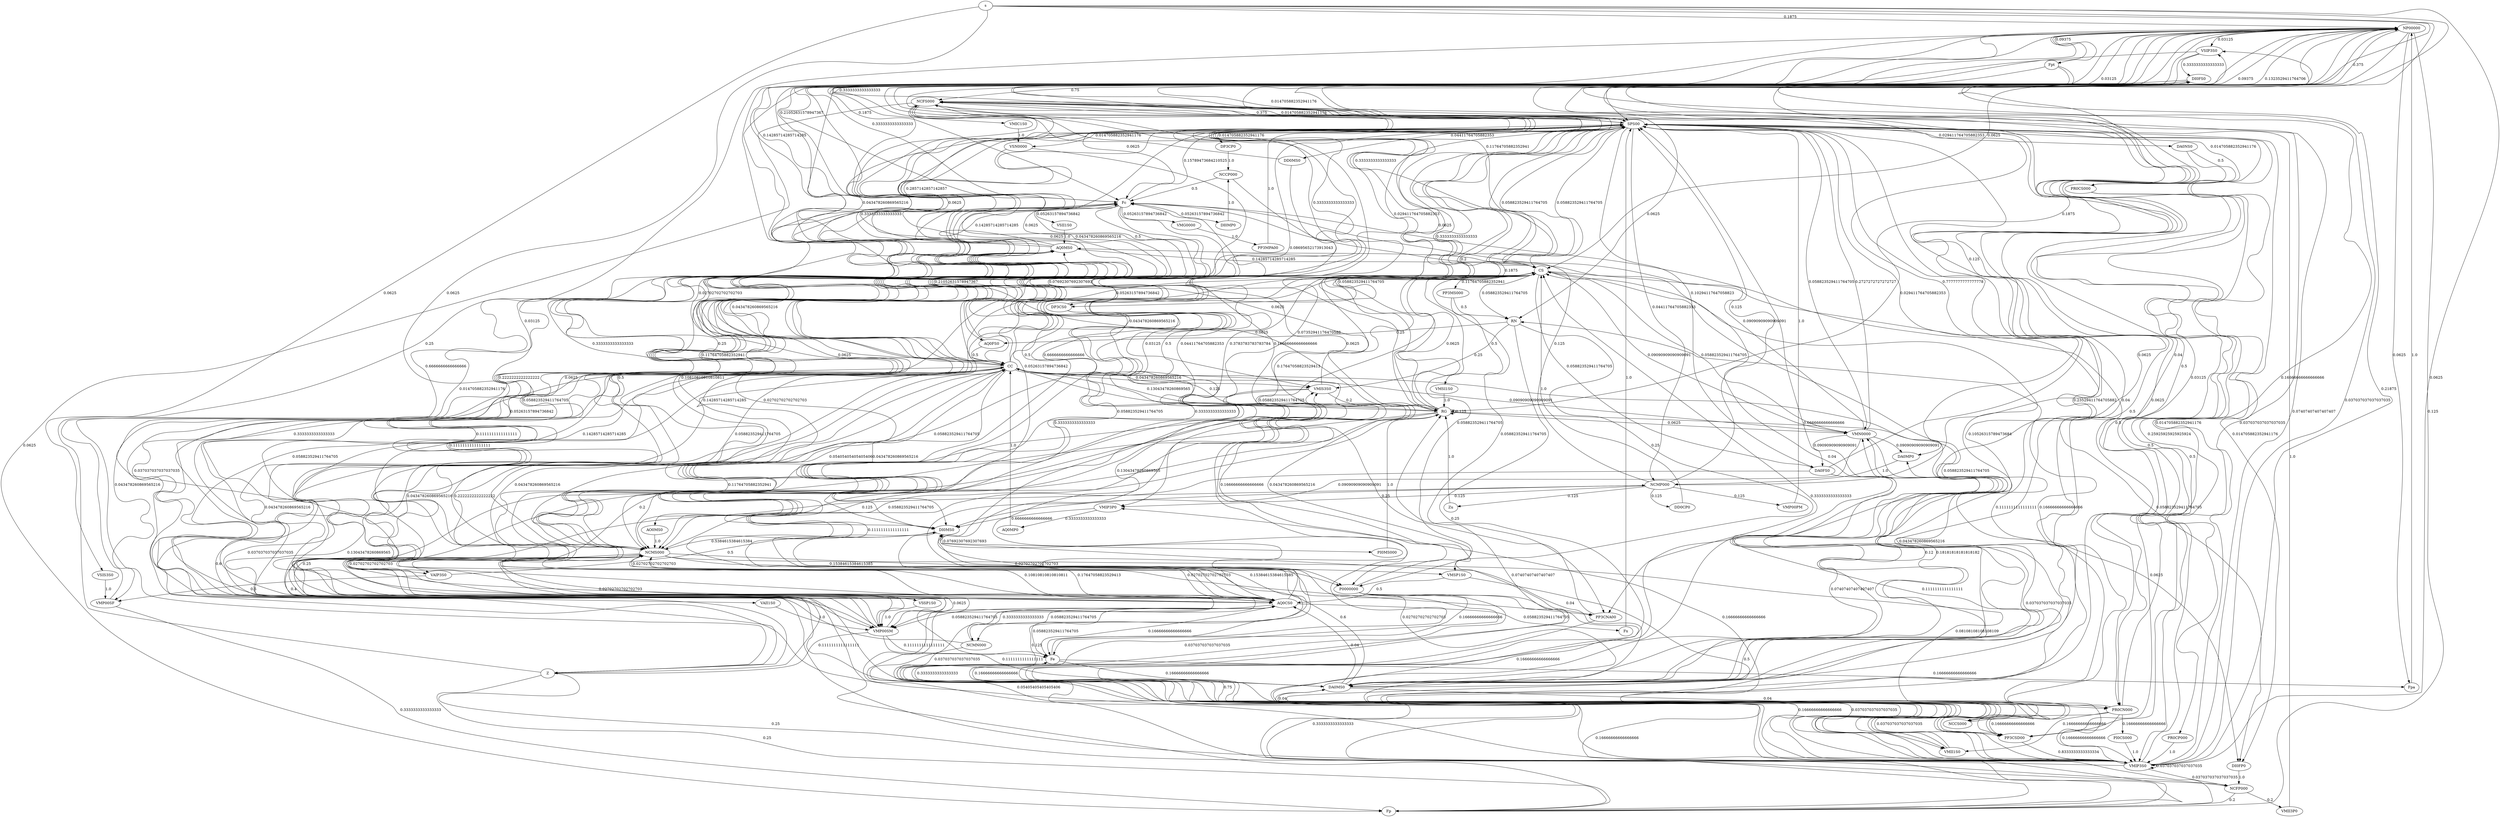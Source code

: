 digraph  {
NP00000;
<s>;
VSIP3S0;
DI0FS0;
NCFS000;
SPS00;
DA0MS0;
NCMS000;
AQ0MS0;
VMP00SM;
Fp;
VAIP3S0;
VMP00SF;
DA0FS0;
VSIS3S0;
AQ0CS0;
RN;
AQ0FS0;
Z;
DP3CS0;
AO0MS0;
CC;
VMIP3S0;
CS;
VSSP1S0;
DI0MS0;
Fc;
VSN0000;
PR0CN000;
VMN0000;
NCMN000;
PI0CS000;
NCFP000;
DD0MS0;
NCCS000;
Fpa;
Fpt;
PR0CP000;
PP3CSD00;
RG;
VMIC1S0;
DI0FP0;
PP3CNA00;
Fe;
P0000000;
PR0CS000;
DA0MP0;
NCMP000;
DA0NS0;
VMIP3P0;
VMIS3S0;
VMII1S0;
PI0MS000;
Zu;
VMSP1S0;
Fx;
PP3MS000;
VMSI1S0;
VAII1S0;
DP3CP0;
NCCP000;
VMG0000;
PP3MPA00;
DD0CP0;
VMP00PM;
DI0MP0;
AQ0MP0;
VSII1S0;
VMII3P0;
NP00000 -> VSIP3S0  [key=0, weight="0.03125", label="0.03125"];
NP00000 -> Fp  [key=0, weight="0.125", label="0.125"];
NP00000 -> SPS00  [key=0, weight="0.09375", label="0.09375"];
NP00000 -> VMIP3S0  [key=0, weight="0.21875", label="0.21875"];
NP00000 -> Fc  [key=0, weight="0.1875", label="0.1875"];
NP00000 -> Fpa  [key=0, weight="0.0625", label="0.0625"];
NP00000 -> Fpt  [key=0, weight="0.09375", label="0.09375"];
NP00000 -> VMIC1S0  [key=0, weight="0.03125", label="0.03125"];
NP00000 -> CC  [key=0, weight="0.0625", label="0.0625"];
NP00000 -> PP3CSD00  [key=0, weight="0.03125", label="0.03125"];
NP00000 -> VAII1S0  [key=0, weight="0.03125", label="0.03125"];
NP00000 -> Fe  [key=0, weight="0.03125", label="0.03125"];
<s> -> NP00000  [key=0, weight="0.1875", label="0.1875"];
<s> -> VAIP3S0  [key=0, weight="0.0625", label="0.0625"];
<s> -> VSIS3S0  [key=0, weight="0.0625", label="0.0625"];
<s> -> SPS00  [key=0, weight="0.375", label="0.375"];
<s> -> VMIP3S0  [key=0, weight="0.0625", label="0.0625"];
<s> -> CS  [key=0, weight="0.0625", label="0.0625"];
<s> -> RG  [key=0, weight="0.1875", label="0.1875"];
VSIP3S0 -> DI0FS0  [key=0, weight="0.3333333333333333", label="0.3333333333333333"];
VSIP3S0 -> RG  [key=0, weight="0.3333333333333333", label="0.3333333333333333"];
VSIP3S0 -> VMP00SM  [key=0, weight="0.3333333333333333", label="0.3333333333333333"];
DI0FS0 -> NCFS000  [key=0, weight="0.75", label="0.75"];
DI0FS0 -> AQ0CS0  [key=0, weight="0.25", label="0.25"];
NCFS000 -> SPS00  [key=0, weight="0.375", label="0.375"];
NCFS000 -> RN  [key=0, weight="0.0625", label="0.0625"];
NCFS000 -> PR0CN000  [key=0, weight="0.0625", label="0.0625"];
NCFS000 -> AQ0CS0  [key=0, weight="0.0625", label="0.0625"];
NCFS000 -> Fe  [key=0, weight="0.0625", label="0.0625"];
NCFS000 -> PP3CNA00  [key=0, weight="0.0625", label="0.0625"];
NCFS000 -> P0000000  [key=0, weight="0.0625", label="0.0625"];
NCFS000 -> Fp  [key=0, weight="0.0625", label="0.0625"];
NCFS000 -> Fc  [key=0, weight="0.0625", label="0.0625"];
NCFS000 -> AQ0FS0  [key=0, weight="0.0625", label="0.0625"];
NCFS000 -> CC  [key=0, weight="0.0625", label="0.0625"];
SPS00 -> DA0MS0  [key=0, weight="0.23529411764705882", label="0.23529411764705882"];
SPS00 -> DA0FS0  [key=0, weight="0.10294117647058823", label="0.10294117647058823"];
SPS00 -> NP00000  [key=0, weight="0.1323529411764706", label="0.1323529411764706"];
SPS00 -> NCFS000  [key=0, weight="0.014705882352941176", label="0.014705882352941176"];
SPS00 -> Z  [key=0, weight="0.014705882352941176", label="0.014705882352941176"];
SPS00 -> DP3CS0  [key=0, weight="0.029411764705882353", label="0.029411764705882353"];
SPS00 -> CS  [key=0, weight="0.058823529411764705", label="0.058823529411764705"];
SPS00 -> DI0MS0  [key=0, weight="0.07352941176470588", label="0.07352941176470588"];
SPS00 -> VSN0000  [key=0, weight="0.014705882352941176", label="0.014705882352941176"];
SPS00 -> DD0MS0  [key=0, weight="0.04411764705882353", label="0.04411764705882353"];
SPS00 -> PR0CP000  [key=0, weight="0.014705882352941176", label="0.014705882352941176"];
SPS00 -> DI0FP0  [key=0, weight="0.014705882352941176", label="0.014705882352941176"];
SPS00 -> PR0CS000  [key=0, weight="0.014705882352941176", label="0.014705882352941176"];
SPS00 -> DA0NS0  [key=0, weight="0.029411764705882353", label="0.029411764705882353"];
SPS00 -> NCMP000  [key=0, weight="0.04411764705882353", label="0.04411764705882353"];
SPS00 -> VMN0000  [key=0, weight="0.058823529411764705", label="0.058823529411764705"];
SPS00 -> DP3CP0  [key=0, weight="0.014705882352941176", label="0.014705882352941176"];
SPS00 -> DA0MP0  [key=0, weight="0.029411764705882353", label="0.029411764705882353"];
SPS00 -> DI0FS0  [key=0, weight="0.014705882352941176", label="0.014705882352941176"];
SPS00 -> NCMS000  [key=0, weight="0.04411764705882353", label="0.04411764705882353"];
DA0MS0 -> NCMS000  [key=0, weight="0.6", label="0.6"];
DA0MS0 -> AQ0MS0  [key=0, weight="0.04", label="0.04"];
DA0MS0 -> NP00000  [key=0, weight="0.04", label="0.04"];
DA0MS0 -> PR0CN000  [key=0, weight="0.04", label="0.04"];
DA0MS0 -> AQ0CS0  [key=0, weight="0.04", label="0.04"];
DA0MS0 -> VMN0000  [key=0, weight="0.12", label="0.12"];
DA0MS0 -> SPS00  [key=0, weight="0.04", label="0.04"];
DA0MS0 -> DI0MS0  [key=0, weight="0.04", label="0.04"];
DA0MS0 -> NCCS000  [key=0, weight="0.04", label="0.04"];
NCMS000 -> AQ0MS0  [key=0, weight="0.02702702702702703", label="0.02702702702702703"];
NCMS000 -> SPS00  [key=0, weight="0.3783783783783784", label="0.3783783783783784"];
NCMS000 -> DA0MS0  [key=0, weight="0.02702702702702703", label="0.02702702702702703"];
NCMS000 -> VMP00SM  [key=0, weight="0.02702702702702703", label="0.02702702702702703"];
NCMS000 -> AQ0CS0  [key=0, weight="0.10810810810810811", label="0.10810810810810811"];
NCMS000 -> PR0CN000  [key=0, weight="0.08108108108108109", label="0.08108108108108109"];
NCMS000 -> CC  [key=0, weight="0.05405405405405406", label="0.05405405405405406"];
NCMS000 -> PP3CNA00  [key=0, weight="0.02702702702702703", label="0.02702702702702703"];
NCMS000 -> Fc  [key=0, weight="0.10810810810810811", label="0.10810810810810811"];
NCMS000 -> P0000000  [key=0, weight="0.02702702702702703", label="0.02702702702702703"];
NCMS000 -> VAIP3S0  [key=0, weight="0.02702702702702703", label="0.02702702702702703"];
NCMS000 -> VMSP1S0  [key=0, weight="0.02702702702702703", label="0.02702702702702703"];
NCMS000 -> NP00000  [key=0, weight="0.02702702702702703", label="0.02702702702702703"];
NCMS000 -> Fp  [key=0, weight="0.05405405405405406", label="0.05405405405405406"];
AQ0MS0 -> VMP00SM  [key=0, weight="0.14285714285714285", label="0.14285714285714285"];
AQ0MS0 -> NP00000  [key=0, weight="0.14285714285714285", label="0.14285714285714285"];
AQ0MS0 -> NCMS000  [key=0, weight="0.14285714285714285", label="0.14285714285714285"];
AQ0MS0 -> SPS00  [key=0, weight="0.2857142857142857", label="0.2857142857142857"];
AQ0MS0 -> Fc  [key=0, weight="0.14285714285714285", label="0.14285714285714285"];
AQ0MS0 -> CS  [key=0, weight="0.14285714285714285", label="0.14285714285714285"];
VMP00SM -> AQ0MS0  [key=0, weight="0.1111111111111111", label="0.1111111111111111"];
VMP00SM -> CC  [key=0, weight="0.2222222222222222", label="0.2222222222222222"];
VMP00SM -> SPS00  [key=0, weight="0.2222222222222222", label="0.2222222222222222"];
VMP00SM -> Z  [key=0, weight="0.1111111111111111", label="0.1111111111111111"];
VMP00SM -> CS  [key=0, weight="0.1111111111111111", label="0.1111111111111111"];
VMP00SM -> DA0MS0  [key=0, weight="0.1111111111111111", label="0.1111111111111111"];
VMP00SM -> Fe  [key=0, weight="0.1111111111111111", label="0.1111111111111111"];
VAIP3S0 -> VMP00SF  [key=0, weight="0.5", label="0.5"];
VAIP3S0 -> DI0MS0  [key=0, weight="0.5", label="0.5"];
VMP00SF -> SPS00  [key=0, weight="0.6666666666666666", label="0.6666666666666666"];
VMP00SF -> Fp  [key=0, weight="0.3333333333333333", label="0.3333333333333333"];
DA0FS0 -> NCFS000  [key=0, weight="0.7777777777777778", label="0.7777777777777778"];
DA0FS0 -> AQ0CS0  [key=0, weight="0.1111111111111111", label="0.1111111111111111"];
DA0FS0 -> NCCS000  [key=0, weight="0.1111111111111111", label="0.1111111111111111"];
VSIS3S0 -> VMP00SF  [key=0, weight="1.0", label="1.0"];
AQ0CS0 -> NCFS000  [key=0, weight="0.11764705882352941", label="0.11764705882352941"];
AQ0CS0 -> NCMS000  [key=0, weight="0.17647058823529413", label="0.17647058823529413"];
AQ0CS0 -> SPS00  [key=0, weight="0.17647058823529413", label="0.17647058823529413"];
AQ0CS0 -> Fc  [key=0, weight="0.058823529411764705", label="0.058823529411764705"];
AQ0CS0 -> RG  [key=0, weight="0.058823529411764705", label="0.058823529411764705"];
AQ0CS0 -> VMP00SM  [key=0, weight="0.058823529411764705", label="0.058823529411764705"];
AQ0CS0 -> NCMN000  [key=0, weight="0.058823529411764705", label="0.058823529411764705"];
AQ0CS0 -> CC  [key=0, weight="0.11764705882352941", label="0.11764705882352941"];
AQ0CS0 -> Fe  [key=0, weight="0.058823529411764705", label="0.058823529411764705"];
AQ0CS0 -> CS  [key=0, weight="0.058823529411764705", label="0.058823529411764705"];
AQ0CS0 -> Fx  [key=0, weight="0.058823529411764705", label="0.058823529411764705"];
RN -> AQ0FS0  [key=0, weight="0.25", label="0.25"];
RN -> VMIS3S0  [key=0, weight="0.25", label="0.25"];
RN -> VMSP1S0  [key=0, weight="0.25", label="0.25"];
RN -> VMII1S0  [key=0, weight="0.25", label="0.25"];
AQ0FS0 -> SPS00  [key=0, weight="0.5", label="0.5"];
AQ0FS0 -> CC  [key=0, weight="0.5", label="0.5"];
Z -> Fp  [key=0, weight="0.25", label="0.25"];
Z -> NP00000  [key=0, weight="0.25", label="0.25"];
Z -> NCMP000  [key=0, weight="0.25", label="0.25"];
Z -> NCFP000  [key=0, weight="0.25", label="0.25"];
DP3CS0 -> AO0MS0  [key=0, weight="0.3333333333333333", label="0.3333333333333333"];
DP3CS0 -> NCFS000  [key=0, weight="0.3333333333333333", label="0.3333333333333333"];
DP3CS0 -> NCMS000  [key=0, weight="0.3333333333333333", label="0.3333333333333333"];
AO0MS0 -> NCMS000  [key=0, weight="1.0", label="1.0"];
CC -> AQ0MS0  [key=0, weight="0.043478260869565216", label="0.043478260869565216"];
CC -> VMP00SM  [key=0, weight="0.043478260869565216", label="0.043478260869565216"];
CC -> VMIP3S0  [key=0, weight="0.13043478260869565", label="0.13043478260869565"];
CC -> SPS00  [key=0, weight="0.08695652173913043", label="0.08695652173913043"];
CC -> CS  [key=0, weight="0.043478260869565216", label="0.043478260869565216"];
CC -> NCFS000  [key=0, weight="0.043478260869565216", label="0.043478260869565216"];
CC -> VMP00SF  [key=0, weight="0.043478260869565216", label="0.043478260869565216"];
CC -> PP3CNA00  [key=0, weight="0.043478260869565216", label="0.043478260869565216"];
CC -> RG  [key=0, weight="0.13043478260869565", label="0.13043478260869565"];
CC -> NP00000  [key=0, weight="0.043478260869565216", label="0.043478260869565216"];
CC -> P0000000  [key=0, weight="0.13043478260869565", label="0.13043478260869565"];
CC -> VMIS3S0  [key=0, weight="0.043478260869565216", label="0.043478260869565216"];
CC -> NCMS000  [key=0, weight="0.043478260869565216", label="0.043478260869565216"];
CC -> Z  [key=0, weight="0.043478260869565216", label="0.043478260869565216"];
CC -> AQ0CS0  [key=0, weight="0.043478260869565216", label="0.043478260869565216"];
CC -> PP3CSD00  [key=0, weight="0.043478260869565216", label="0.043478260869565216"];
VMIP3S0 -> SPS00  [key=0, weight="0.25925925925925924", label="0.25925925925925924"];
VMIP3S0 -> VMN0000  [key=0, weight="0.07407407407407407", label="0.07407407407407407"];
VMIP3S0 -> NCFP000  [key=0, weight="0.037037037037037035", label="0.037037037037037035"];
VMIP3S0 -> DI0FS0  [key=0, weight="0.07407407407407407", label="0.07407407407407407"];
VMIP3S0 -> RG  [key=0, weight="0.07407407407407407", label="0.07407407407407407"];
VMIP3S0 -> VSIP3S0  [key=0, weight="0.037037037037037035", label="0.037037037037037035"];
VMIP3S0 -> CC  [key=0, weight="0.037037037037037035", label="0.037037037037037035"];
VMIP3S0 -> VMIP3S0  [key=0, weight="0.037037037037037035", label="0.037037037037037035"];
VMIP3S0 -> NCFS000  [key=0, weight="0.037037037037037035", label="0.037037037037037035"];
VMIP3S0 -> Fc  [key=0, weight="0.037037037037037035", label="0.037037037037037035"];
VMIP3S0 -> DI0MS0  [key=0, weight="0.037037037037037035", label="0.037037037037037035"];
VMIP3S0 -> Fe  [key=0, weight="0.037037037037037035", label="0.037037037037037035"];
VMIP3S0 -> DA0MS0  [key=0, weight="0.037037037037037035", label="0.037037037037037035"];
VMIP3S0 -> CS  [key=0, weight="0.1111111111111111", label="0.1111111111111111"];
VMIP3S0 -> DA0MP0  [key=0, weight="0.037037037037037035", label="0.037037037037037035"];
VMIP3S0 -> NCMS000  [key=0, weight="0.037037037037037035", label="0.037037037037037035"];
CS -> VSSP1S0  [key=0, weight="0.058823529411764705", label="0.058823529411764705"];
CS -> DI0MS0  [key=0, weight="0.058823529411764705", label="0.058823529411764705"];
CS -> PP3CNA00  [key=0, weight="0.058823529411764705", label="0.058823529411764705"];
CS -> SPS00  [key=0, weight="0.058823529411764705", label="0.058823529411764705"];
CS -> DA0FS0  [key=0, weight="0.058823529411764705", label="0.058823529411764705"];
CS -> Z  [key=0, weight="0.058823529411764705", label="0.058823529411764705"];
CS -> DA0MS0  [key=0, weight="0.058823529411764705", label="0.058823529411764705"];
CS -> NP00000  [key=0, weight="0.11764705882352941", label="0.11764705882352941"];
CS -> RN  [key=0, weight="0.058823529411764705", label="0.058823529411764705"];
CS -> VMN0000  [key=0, weight="0.058823529411764705", label="0.058823529411764705"];
CS -> DP3CS0  [key=0, weight="0.058823529411764705", label="0.058823529411764705"];
CS -> PP3MS000  [key=0, weight="0.11764705882352941", label="0.11764705882352941"];
CS -> NCMS000  [key=0, weight="0.058823529411764705", label="0.058823529411764705"];
CS -> DI0FP0  [key=0, weight="0.058823529411764705", label="0.058823529411764705"];
CS -> P0000000  [key=0, weight="0.058823529411764705", label="0.058823529411764705"];
VSSP1S0 -> VMP00SM  [key=0, weight="1.0", label="1.0"];
DI0MS0 -> NP00000  [key=0, weight="0.07692307692307693", label="0.07692307692307693"];
DI0MS0 -> NCMN000  [key=0, weight="0.15384615384615385", label="0.15384615384615385"];
DI0MS0 -> AQ0CS0  [key=0, weight="0.15384615384615385", label="0.15384615384615385"];
DI0MS0 -> NCMS000  [key=0, weight="0.5384615384615384", label="0.5384615384615384"];
DI0MS0 -> PI0MS000  [key=0, weight="0.07692307692307693", label="0.07692307692307693"];
Fc -> VMP00SM  [key=0, weight="0.05263157894736842", label="0.05263157894736842"];
Fc -> NP00000  [key=0, weight="0.21052631578947367", label="0.21052631578947367"];
Fc -> SPS00  [key=0, weight="0.15789473684210525", label="0.15789473684210525"];
Fc -> DI0MS0  [key=0, weight="0.05263157894736842", label="0.05263157894736842"];
Fc -> CC  [key=0, weight="0.21052631578947367", label="0.21052631578947367"];
Fc -> DA0MS0  [key=0, weight="0.10526315789473684", label="0.10526315789473684"];
Fc -> VMIS3S0  [key=0, weight="0.05263157894736842", label="0.05263157894736842"];
Fc -> VMG0000  [key=0, weight="0.05263157894736842", label="0.05263157894736842"];
Fc -> DI0MP0  [key=0, weight="0.05263157894736842", label="0.05263157894736842"];
Fc -> VSII1S0  [key=0, weight="0.05263157894736842", label="0.05263157894736842"];
VSN0000 -> NCMS000  [key=0, weight="0.5", label="0.5"];
VSN0000 -> AQ0CS0  [key=0, weight="0.5", label="0.5"];
PR0CN000 -> VMIP3S0  [key=0, weight="0.16666666666666666", label="0.16666666666666666"];
PR0CN000 -> PI0CS000  [key=0, weight="0.16666666666666666", label="0.16666666666666666"];
PR0CN000 -> PP3CSD00  [key=0, weight="0.16666666666666666", label="0.16666666666666666"];
PR0CN000 -> RN  [key=0, weight="0.16666666666666666", label="0.16666666666666666"];
PR0CN000 -> VMII1S0  [key=0, weight="0.16666666666666666", label="0.16666666666666666"];
PR0CN000 -> VSIP3S0  [key=0, weight="0.16666666666666666", label="0.16666666666666666"];
VMN0000 -> SPS00  [key=0, weight="0.2727272727272727", label="0.2727272727272727"];
VMN0000 -> CS  [key=0, weight="0.09090909090909091", label="0.09090909090909091"];
VMN0000 -> DA0MP0  [key=0, weight="0.09090909090909091", label="0.09090909090909091"];
VMN0000 -> DA0MS0  [key=0, weight="0.18181818181818182", label="0.18181818181818182"];
VMN0000 -> DA0FS0  [key=0, weight="0.09090909090909091", label="0.09090909090909091"];
VMN0000 -> CC  [key=0, weight="0.09090909090909091", label="0.09090909090909091"];
VMN0000 -> DI0MS0  [key=0, weight="0.09090909090909091", label="0.09090909090909091"];
VMN0000 -> Fc  [key=0, weight="0.09090909090909091", label="0.09090909090909091"];
NCMN000 -> AQ0CS0  [key=0, weight="0.3333333333333333", label="0.3333333333333333"];
NCMN000 -> Fp  [key=0, weight="0.3333333333333333", label="0.3333333333333333"];
NCMN000 -> AQ0MS0  [key=0, weight="0.3333333333333333", label="0.3333333333333333"];
PI0CS000 -> VMIP3S0  [key=0, weight="1.0", label="1.0"];
NCFP000 -> Fp  [key=0, weight="0.2", label="0.2"];
NCFP000 -> CC  [key=0, weight="0.6", label="0.6"];
NCFP000 -> VMII3P0  [key=0, weight="0.2", label="0.2"];
DD0MS0 -> NP00000  [key=0, weight="0.3333333333333333", label="0.3333333333333333"];
DD0MS0 -> NCMS000  [key=0, weight="0.6666666666666666", label="0.6666666666666666"];
NCCS000 -> NP00000  [key=0, weight="0.5", label="0.5"];
NCCS000 -> SPS00  [key=0, weight="0.5", label="0.5"];
Fpa -> NP00000  [key=0, weight="1.0", label="1.0"];
Fpt -> CC  [key=0, weight="0.3333333333333333", label="0.3333333333333333"];
Fpt -> Fc  [key=0, weight="0.3333333333333333", label="0.3333333333333333"];
Fpt -> CS  [key=0, weight="0.3333333333333333", label="0.3333333333333333"];
PR0CP000 -> VMIP3S0  [key=0, weight="1.0", label="1.0"];
PP3CSD00 -> VMIP3S0  [key=0, weight="0.8333333333333334", label="0.8333333333333334"];
PP3CSD00 -> VMIP3P0  [key=0, weight="0.16666666666666666", label="0.16666666666666666"];
RG -> AQ0CS0  [key=0, weight="0.125", label="0.125"];
RG -> DI0FP0  [key=0, weight="0.0625", label="0.0625"];
RG -> SPS00  [key=0, weight="0.1875", label="0.1875"];
RG -> Fp  [key=0, weight="0.0625", label="0.0625"];
RG -> RG  [key=0, weight="0.125", label="0.125"];
RG -> AQ0MS0  [key=0, weight="0.0625", label="0.0625"];
RG -> CC  [key=0, weight="0.125", label="0.125"];
RG -> NP00000  [key=0, weight="0.0625", label="0.0625"];
RG -> CS  [key=0, weight="0.0625", label="0.0625"];
RG -> VMN0000  [key=0, weight="0.0625", label="0.0625"];
RG -> Fc  [key=0, weight="0.0625", label="0.0625"];
VMIC1S0 -> VSN0000  [key=0, weight="1.0", label="1.0"];
DI0FP0 -> NCFP000  [key=0, weight="1.0", label="1.0"];
PP3CNA00 -> VMIP3S0  [key=0, weight="0.75", label="0.75"];
PP3CNA00 -> VMIS3S0  [key=0, weight="0.25", label="0.25"];
Fe -> AQ0CS0  [key=0, weight="0.16666666666666666", label="0.16666666666666666"];
Fe -> Fpa  [key=0, weight="0.16666666666666666", label="0.16666666666666666"];
Fe -> VMIP3S0  [key=0, weight="0.16666666666666666", label="0.16666666666666666"];
Fe -> DA0MS0  [key=0, weight="0.16666666666666666", label="0.16666666666666666"];
Fe -> NP00000  [key=0, weight="0.16666666666666666", label="0.16666666666666666"];
Fe -> Fp  [key=0, weight="0.16666666666666666", label="0.16666666666666666"];
P0000000 -> VMIP3S0  [key=0, weight="0.3333333333333333", label="0.3333333333333333"];
P0000000 -> Fe  [key=0, weight="0.16666666666666666", label="0.16666666666666666"];
P0000000 -> PP3CSD00  [key=0, weight="0.16666666666666666", label="0.16666666666666666"];
P0000000 -> VMIS3S0  [key=0, weight="0.16666666666666666", label="0.16666666666666666"];
P0000000 -> VMII1S0  [key=0, weight="0.16666666666666666", label="0.16666666666666666"];
PR0CS000 -> VMIP3S0  [key=0, weight="0.5", label="0.5"];
PR0CS000 -> PP3CSD00  [key=0, weight="0.5", label="0.5"];
DA0MP0 -> NCMP000  [key=0, weight="1.0", label="1.0"];
NCMP000 -> NP00000  [key=0, weight="0.125", label="0.125"];
NCMP000 -> Fc  [key=0, weight="0.125", label="0.125"];
NCMP000 -> VMIP3P0  [key=0, weight="0.125", label="0.125"];
NCMP000 -> Zu  [key=0, weight="0.125", label="0.125"];
NCMP000 -> SPS00  [key=0, weight="0.125", label="0.125"];
NCMP000 -> DD0CP0  [key=0, weight="0.125", label="0.125"];
NCMP000 -> VMP00PM  [key=0, weight="0.125", label="0.125"];
NCMP000 -> Fp  [key=0, weight="0.125", label="0.125"];
DA0NS0 -> PR0CS000  [key=0, weight="0.5", label="0.5"];
DA0NS0 -> PR0CN000  [key=0, weight="0.5", label="0.5"];
VMIP3P0 -> DI0MS0  [key=0, weight="0.6666666666666666", label="0.6666666666666666"];
VMIP3P0 -> AQ0MP0  [key=0, weight="0.3333333333333333", label="0.3333333333333333"];
VMIS3S0 -> Fp  [key=0, weight="0.4", label="0.4"];
VMIS3S0 -> VMP00SM  [key=0, weight="0.2", label="0.2"];
VMIS3S0 -> SPS00  [key=0, weight="0.2", label="0.2"];
VMIS3S0 -> RG  [key=0, weight="0.2", label="0.2"];
VMII1S0 -> SPS00  [key=0, weight="0.6666666666666666", label="0.6666666666666666"];
VMII1S0 -> CS  [key=0, weight="0.3333333333333333", label="0.3333333333333333"];
PI0MS000 -> RG  [key=0, weight="1.0", label="1.0"];
Zu -> RG  [key=0, weight="1.0", label="1.0"];
VMSP1S0 -> PP3CSD00  [key=0, weight="0.5", label="0.5"];
VMSP1S0 -> AQ0CS0  [key=0, weight="0.5", label="0.5"];
Fx -> SPS00  [key=0, weight="1.0", label="1.0"];
PP3MS000 -> VMSI1S0  [key=0, weight="0.5", label="0.5"];
PP3MS000 -> RN  [key=0, weight="0.5", label="0.5"];
VMSI1S0 -> RG  [key=0, weight="1.0", label="1.0"];
VAII1S0 -> VMP00SM  [key=0, weight="1.0", label="1.0"];
DP3CP0 -> NCCP000  [key=0, weight="1.0", label="1.0"];
NCCP000 -> Fc  [key=0, weight="0.5", label="0.5"];
NCCP000 -> VMIP3P0  [key=0, weight="0.5", label="0.5"];
VMG0000 -> PP3MPA00  [key=0, weight="1.0", label="1.0"];
PP3MPA00 -> SPS00  [key=0, weight="1.0", label="1.0"];
DD0CP0 -> CS  [key=0, weight="1.0", label="1.0"];
VMP00PM -> SPS00  [key=0, weight="1.0", label="1.0"];
DI0MP0 -> NCCP000  [key=0, weight="1.0", label="1.0"];
AQ0MP0 -> CC  [key=0, weight="1.0", label="1.0"];
VSII1S0 -> AQ0MS0  [key=0, weight="1.0", label="1.0"];
VMII3P0 -> SPS00  [key=0, weight="1.0", label="1.0"];
}
